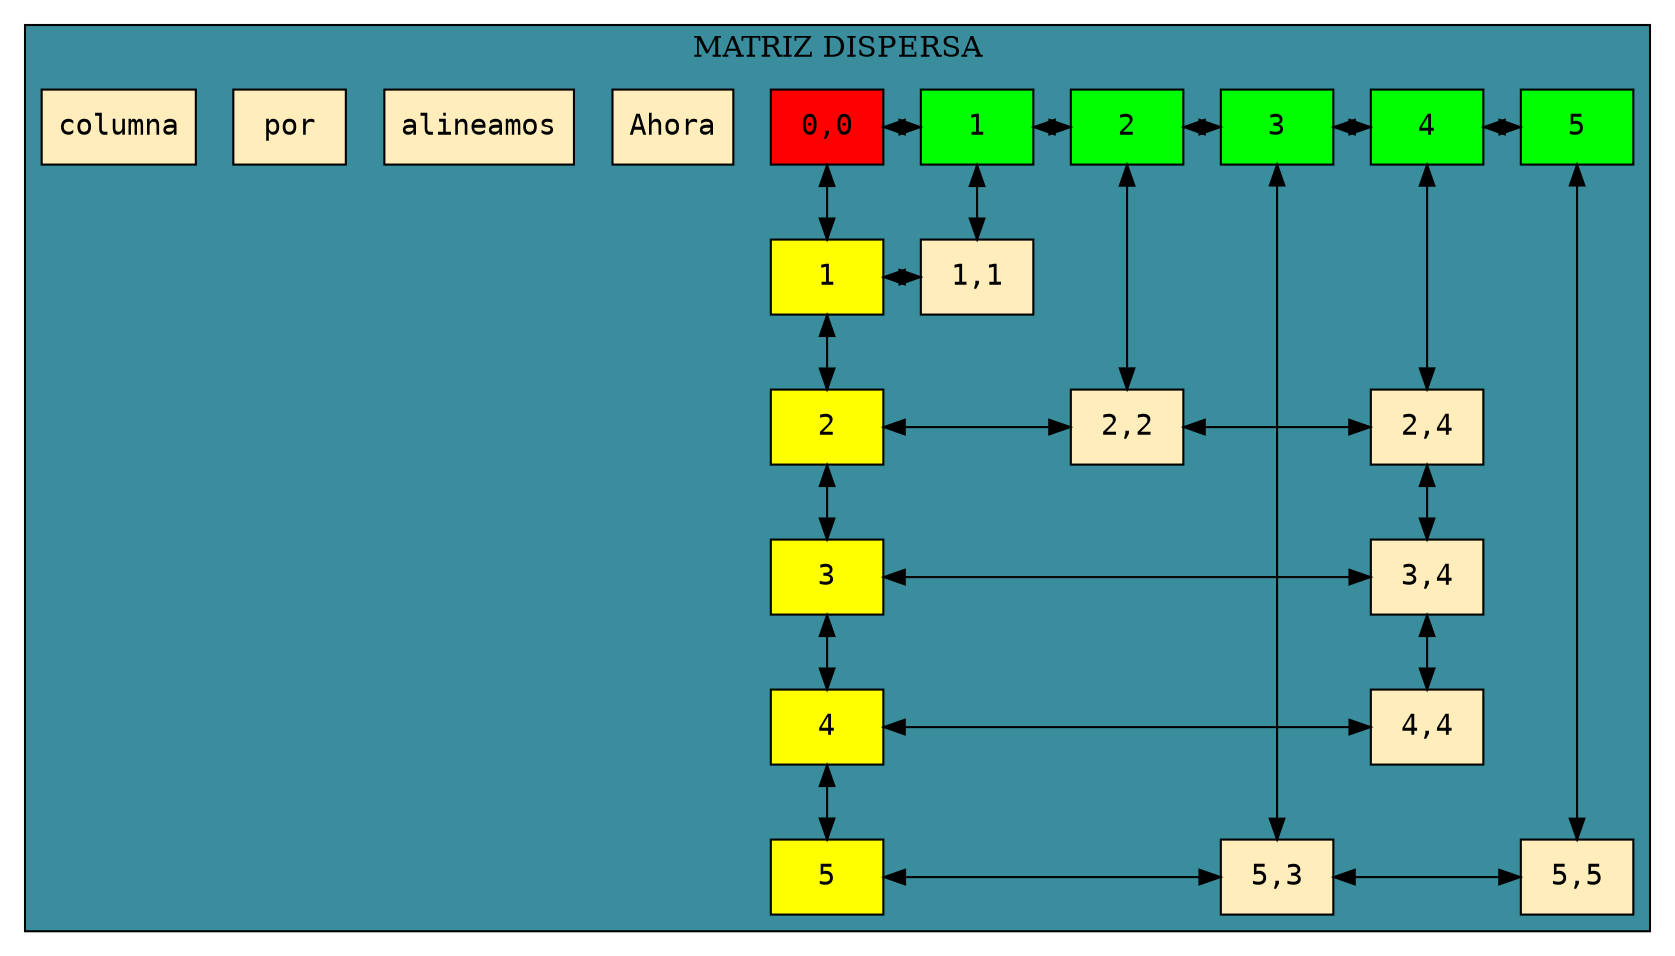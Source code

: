 
digraph L{ 

        node[shape=box fontname=courier fillcolor="#FFEDBB" style=filled ]
        

        #Para decorar       
        subgraph cluster_p{
                root[label = "0,0", fillcolor = "red"]
                label = "MATRIZ DISPERSA"
                bgcolor = "#398D9C"
                edge[dir="both"]
                #dir = none, style = invisible

                /*Aqui creamos las cabeceras de las filas*/
                F1[label = "1", group = 1, fillcolor = "yellow"]
                F2[label = "2", group = 1, fillcolor = "yellow"]
                F3[label = "3", group = 1, fillcolor = "yellow"]
                F4[label = "4", group = 1, fillcolor = "yellow"]
                F5[label = "5", group = 1, fillcolor = "yellow"]

                /*Aqui enlazamos los nodos de las filas*/
                F1 -> F2
                F2 -> F3
                F3 -> F4
                F4 -> F5
                
                /*Se  crean los nodos de las columnas*/
                C1[label = "1", group = 2, fillcolor = "green"]
                C2[label = "2", group = 3, fillcolor = "green"]
                C3[label = "3", group = 4, fillcolor = "green"]
                C4[label = "4", group = 5, fillcolor = "green"]
                C5[label = "5", group = 6, fillcolor = "green"]

                /*Se enlaza las columnas*/
                C1 -> C2
                C2 -> C3
                C3 -> C4
                C4 -> C5

                /*Aqui se une la raiz a las filas y columnas*/
                root -> F1
                root -> C1

                /*rank para que lleve el sentido correcto
                Se alinean los nodos cabeceras de las columnas*/
                {rank = same; root; C1; C2; C3; C4; C5}


                nodoF1_C1[label = "1,1", group = 2]
                nodoF4_C4[label = "4,4", group = 5]
                nodoF5_C3[label = "5,3", group = 4]
                nodoF2_C2[label = "2,2", group = 3]
                nodoF2_C4[label = "2,4", group = 5]
                nodoF3_C4[label = "3,4", group = 5]
                nodoF5_C5[label = "5,5", group = 6]

                /*Ahora alineamoso fila por fila*/
                F1 -> nodoF1_C1
                {rank = same; F1; nodoF1_C1}
                F2 -> nodoF2_C2
                nodoF2_C2 -> nodoF2_C4
                {rank = same; F2; nodoF2_C2; nodoF2_C4}
                F3 -> nodoF3_C4
                {rank = same; F3; nodoF3_C4}
                F4 -> nodoF4_C4
                {rank = same; F4; nodoF4_C4}
                F5 -> nodoF5_C3
                nodoF5_C3 -> nodoF5_C5
                {rank = same; F5; nodoF5_C3; nodoF5_C5}
                
                
                Ahora alineamos por columna
                C1 -> nodoF1_C1   
                C2 -> nodoF2_C2  
                C3 -> nodoF5_C3  
                C4 -> nodoF2_C4
                nodoF2_C4 -> nodoF3_C4
                nodoF3_C4 -> nodoF4_C4
                C5 -> nodoF5_C5


        }
}